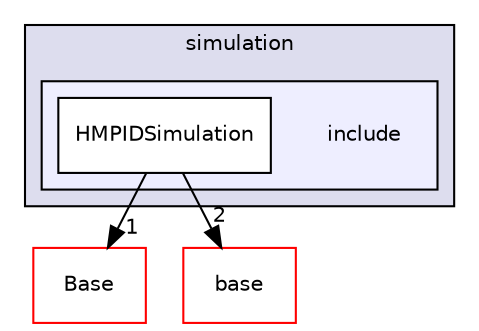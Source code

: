 digraph "/home/travis/build/AliceO2Group/AliceO2/Detectors/HMPID/simulation/include" {
  bgcolor=transparent;
  compound=true
  node [ fontsize="10", fontname="Helvetica"];
  edge [ labelfontsize="10", labelfontname="Helvetica"];
  subgraph clusterdir_500f0d71cadd529ffa10e3c2241cfe90 {
    graph [ bgcolor="#ddddee", pencolor="black", label="simulation" fontname="Helvetica", fontsize="10", URL="dir_500f0d71cadd529ffa10e3c2241cfe90.html"]
  subgraph clusterdir_94519519beeff5880967868b09df99b1 {
    graph [ bgcolor="#eeeeff", pencolor="black", label="" URL="dir_94519519beeff5880967868b09df99b1.html"];
    dir_94519519beeff5880967868b09df99b1 [shape=plaintext label="include"];
    dir_5d2d37a2978e810e402a04e5d0070ead [shape=box label="HMPIDSimulation" color="black" fillcolor="white" style="filled" URL="dir_5d2d37a2978e810e402a04e5d0070ead.html"];
  }
  }
  dir_37c90836491b695b472bf98d1be8336b [shape=box label="Base" color="red" URL="dir_37c90836491b695b472bf98d1be8336b.html"];
  dir_939a9b59c9e8f57b8b7a2a3b29b6e0eb [shape=box label="base" color="red" URL="dir_939a9b59c9e8f57b8b7a2a3b29b6e0eb.html"];
  dir_5d2d37a2978e810e402a04e5d0070ead->dir_37c90836491b695b472bf98d1be8336b [headlabel="1", labeldistance=1.5 headhref="dir_000170_000157.html"];
  dir_5d2d37a2978e810e402a04e5d0070ead->dir_939a9b59c9e8f57b8b7a2a3b29b6e0eb [headlabel="2", labeldistance=1.5 headhref="dir_000170_000218.html"];
}
